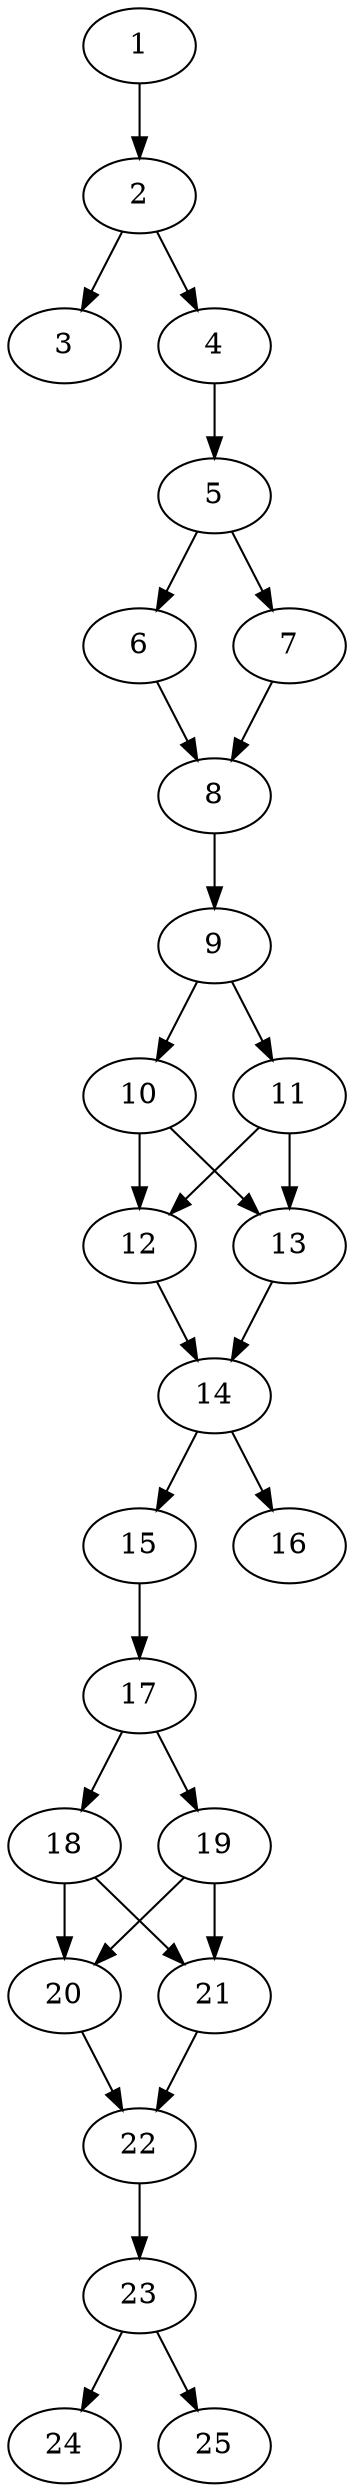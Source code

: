 // DAG automatically generated by daggen at Thu Oct  3 14:00:39 2019
// ./daggen --dot -n 25 --ccr 0.3 --fat 0.3 --regular 0.7 --density 0.9 --mindata 5242880 --maxdata 52428800 
digraph G {
  1 [size="101614933", alpha="0.06", expect_size="30484480"] 
  1 -> 2 [size ="30484480"]
  2 [size="72683520", alpha="0.16", expect_size="21805056"] 
  2 -> 3 [size ="21805056"]
  2 -> 4 [size ="21805056"]
  3 [size="31470933", alpha="0.03", expect_size="9441280"] 
  4 [size="60487680", alpha="0.07", expect_size="18146304"] 
  4 -> 5 [size ="18146304"]
  5 [size="36205227", alpha="0.16", expect_size="10861568"] 
  5 -> 6 [size ="10861568"]
  5 -> 7 [size ="10861568"]
  6 [size="44588373", alpha="0.06", expect_size="13376512"] 
  6 -> 8 [size ="13376512"]
  7 [size="130102613", alpha="0.12", expect_size="39030784"] 
  7 -> 8 [size ="39030784"]
  8 [size="64385707", alpha="0.02", expect_size="19315712"] 
  8 -> 9 [size ="19315712"]
  9 [size="171380053", alpha="0.18", expect_size="51414016"] 
  9 -> 10 [size ="51414016"]
  9 -> 11 [size ="51414016"]
  10 [size="115633493", alpha="0.04", expect_size="34690048"] 
  10 -> 12 [size ="34690048"]
  10 -> 13 [size ="34690048"]
  11 [size="44888747", alpha="0.17", expect_size="13466624"] 
  11 -> 12 [size ="13466624"]
  11 -> 13 [size ="13466624"]
  12 [size="89664853", alpha="0.00", expect_size="26899456"] 
  12 -> 14 [size ="26899456"]
  13 [size="58449920", alpha="0.17", expect_size="17534976"] 
  13 -> 14 [size ="17534976"]
  14 [size="79284907", alpha="0.03", expect_size="23785472"] 
  14 -> 15 [size ="23785472"]
  14 -> 16 [size ="23785472"]
  15 [size="132819627", alpha="0.17", expect_size="39845888"] 
  15 -> 17 [size ="39845888"]
  16 [size="99638613", alpha="0.11", expect_size="29891584"] 
  17 [size="144090453", alpha="0.10", expect_size="43227136"] 
  17 -> 18 [size ="43227136"]
  17 -> 19 [size ="43227136"]
  18 [size="82230613", alpha="0.05", expect_size="24669184"] 
  18 -> 20 [size ="24669184"]
  18 -> 21 [size ="24669184"]
  19 [size="94972587", alpha="0.20", expect_size="28491776"] 
  19 -> 20 [size ="28491776"]
  19 -> 21 [size ="28491776"]
  20 [size="81565013", alpha="0.15", expect_size="24469504"] 
  20 -> 22 [size ="24469504"]
  21 [size="112834560", alpha="0.01", expect_size="33850368"] 
  21 -> 22 [size ="33850368"]
  22 [size="85562027", alpha="0.14", expect_size="25668608"] 
  22 -> 23 [size ="25668608"]
  23 [size="86347093", alpha="0.09", expect_size="25904128"] 
  23 -> 24 [size ="25904128"]
  23 -> 25 [size ="25904128"]
  24 [size="65177600", alpha="0.09", expect_size="19553280"] 
  25 [size="86159360", alpha="0.12", expect_size="25847808"] 
}
